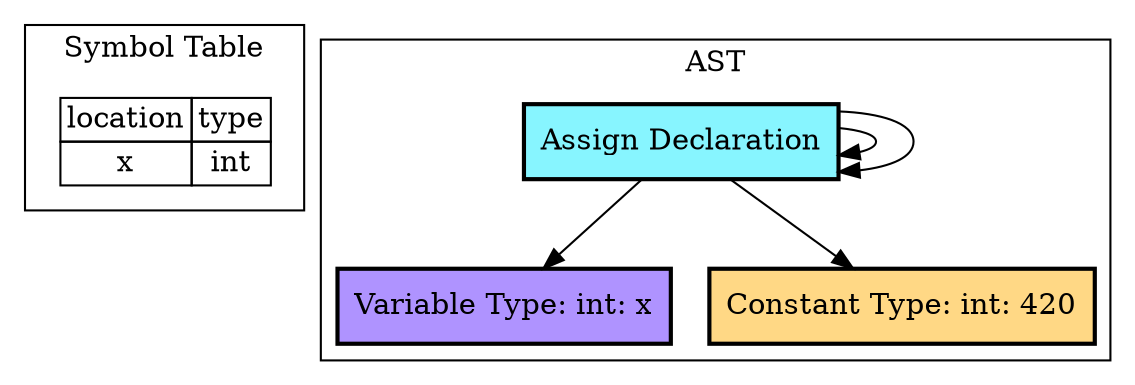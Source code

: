 Digraph G { 
	subgraph cluster_0 {
		tbl [
			shape=plaintext
			label=<
				<table border='0' cellborder='1' cellspacing='0'>
					<tr><td>location</td><td>type</td></tr>
						<tr><td>x</td><td>int</td></tr>
				</table>
			>];
		label = "Symbol Table";
	}
subgraph cluster_1 {
node [style=filled, shape=rectangle, penwidth=2];
T[label="Statement Sequence", fillcolor="#9f9f9f"] 
T[label="Variable Type: int: x", fillcolor="#af93ff"] 
T[label="Assign Declaration", fillcolor="#87f5ff"] 
N0T[label="Variable Type: int: x", fillcolor="#af93ff"] 
N1T[label="Constant Type: int: 420", fillcolor="#FFD885"] 
T -> T
T -> T
T -> N0T
T -> N1T
label = "AST";
}
}